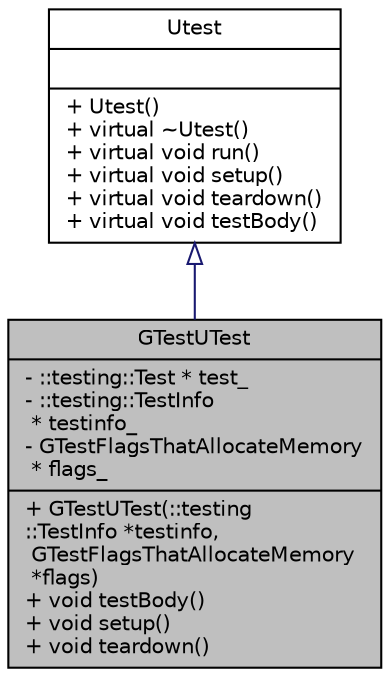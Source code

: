 digraph "GTestUTest"
{
 // LATEX_PDF_SIZE
  edge [fontname="Helvetica",fontsize="10",labelfontname="Helvetica",labelfontsize="10"];
  node [fontname="Helvetica",fontsize="10",shape=record];
  Node1 [label="{GTestUTest\n|- ::testing::Test * test_\l- ::testing::TestInfo\l * testinfo_\l- GTestFlagsThatAllocateMemory\l * flags_\l|+  GTestUTest(::testing\l::TestInfo *testinfo,\l GTestFlagsThatAllocateMemory\l *flags)\l+ void testBody()\l+ void setup()\l+ void teardown()\l}",height=0.2,width=0.4,color="black", fillcolor="grey75", style="filled", fontcolor="black",tooltip=" "];
  Node2 -> Node1 [dir="back",color="midnightblue",fontsize="10",style="solid",arrowtail="onormal",fontname="Helvetica"];
  Node2 [label="{Utest\n||+  Utest()\l+ virtual ~Utest()\l+ virtual void run()\l+ virtual void setup()\l+ virtual void teardown()\l+ virtual void testBody()\l}",height=0.2,width=0.4,color="black", fillcolor="white", style="filled",URL="$classUtest.html",tooltip=" "];
}
